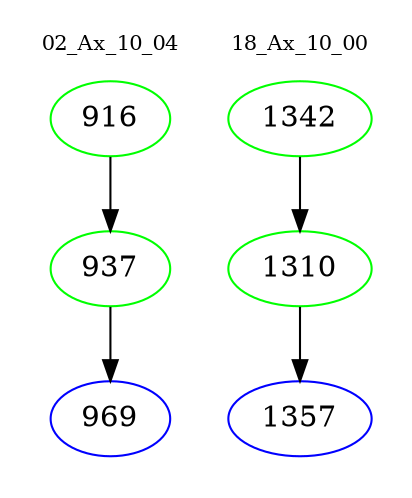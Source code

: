 digraph{
subgraph cluster_0 {
color = white
label = "02_Ax_10_04";
fontsize=10;
T0_916 [label="916", color="green"]
T0_916 -> T0_937 [color="black"]
T0_937 [label="937", color="green"]
T0_937 -> T0_969 [color="black"]
T0_969 [label="969", color="blue"]
}
subgraph cluster_1 {
color = white
label = "18_Ax_10_00";
fontsize=10;
T1_1342 [label="1342", color="green"]
T1_1342 -> T1_1310 [color="black"]
T1_1310 [label="1310", color="green"]
T1_1310 -> T1_1357 [color="black"]
T1_1357 [label="1357", color="blue"]
}
}
